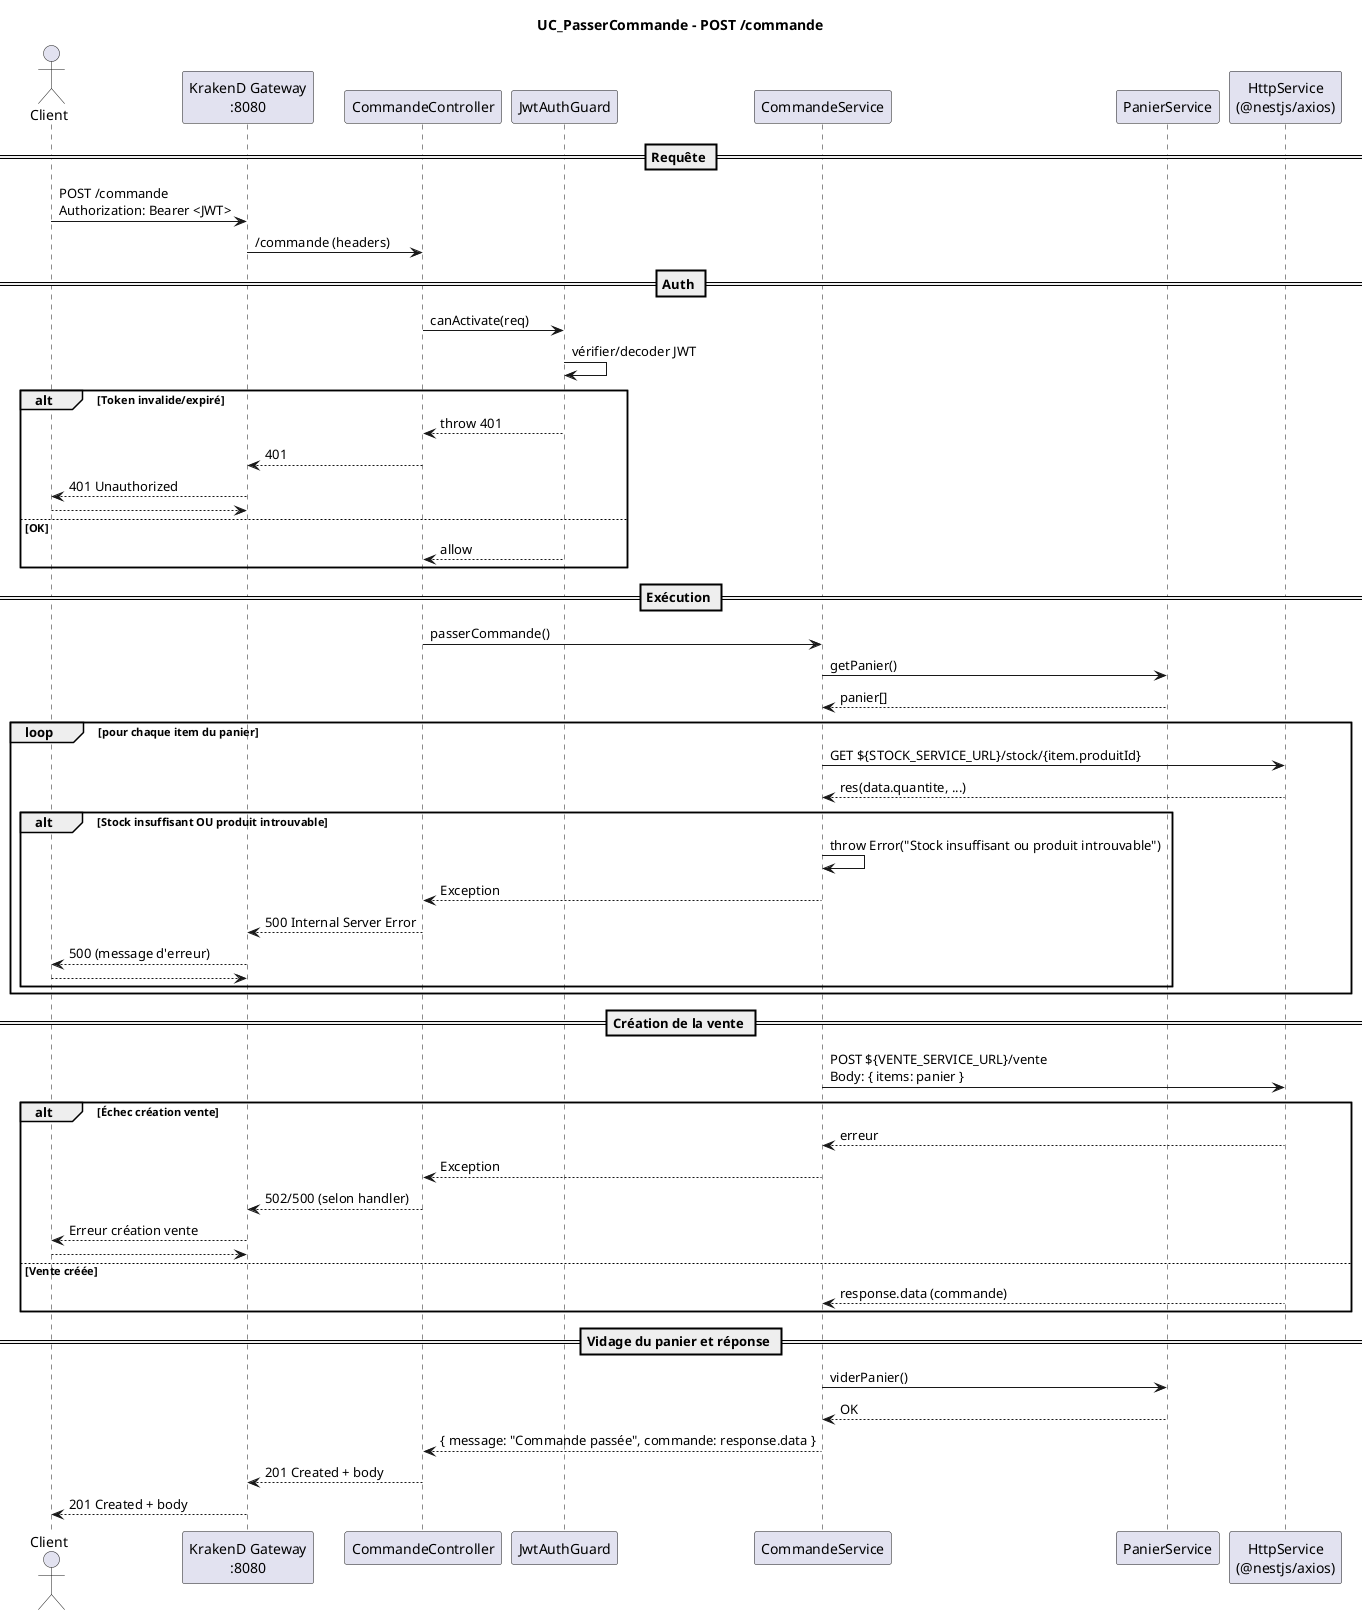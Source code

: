 @startuml
title UC_PasserCommande – POST /commande

actor "Client" as User
participant "KrakenD Gateway\n:8080" as Gateway
participant "CommandeController" as Controller
participant "JwtAuthGuard" as Guard
participant "CommandeService" as Service
participant "PanierService" as Panier
participant "HttpService\n(@nestjs/axios)" as Http

== Requête ==
User -> Gateway: POST /commande\nAuthorization: Bearer <JWT>
Gateway -> Controller: /commande (headers)

== Auth ==
Controller -> Guard: canActivate(req)
Guard -> Guard: vérifier/decoder JWT
alt Token invalide/expiré
  Guard --> Controller: throw 401
  Controller --> Gateway: 401
  Gateway --> User: 401 Unauthorized
  return
else OK
  Guard --> Controller: allow
end

== Exécution ==
Controller -> Service: passerCommande()

Service -> Panier: getPanier()
Panier --> Service: panier[]

loop pour chaque item du panier
  Service -> Http: GET ${STOCK_SERVICE_URL}/stock/{item.produitId}
  Http --> Service: res(data.quantite, ...)
  alt Stock insuffisant OU produit introuvable
    Service -> Service: throw Error("Stock insuffisant ou produit introuvable")
    Service --> Controller: Exception
    Controller --> Gateway: 500 Internal Server Error
    Gateway --> User: 500 (message d'erreur)
    return
  end
end

== Création de la vente ==
Service -> Http: POST ${VENTE_SERVICE_URL}/vente\nBody: { items: panier }
alt Échec création vente
  Http --> Service: erreur
  Service --> Controller: Exception
  Controller --> Gateway: 502/500 (selon handler)
  Gateway --> User: Erreur création vente
  return
else Vente créée
  Http --> Service: response.data (commande)
end

== Vidage du panier et réponse ==
Service -> Panier: viderPanier()
Panier --> Service: OK

Service --> Controller: { message: "Commande passée", commande: response.data }
Controller --> Gateway: 201 Created + body
Gateway --> User: 201 Created + body

@enduml
